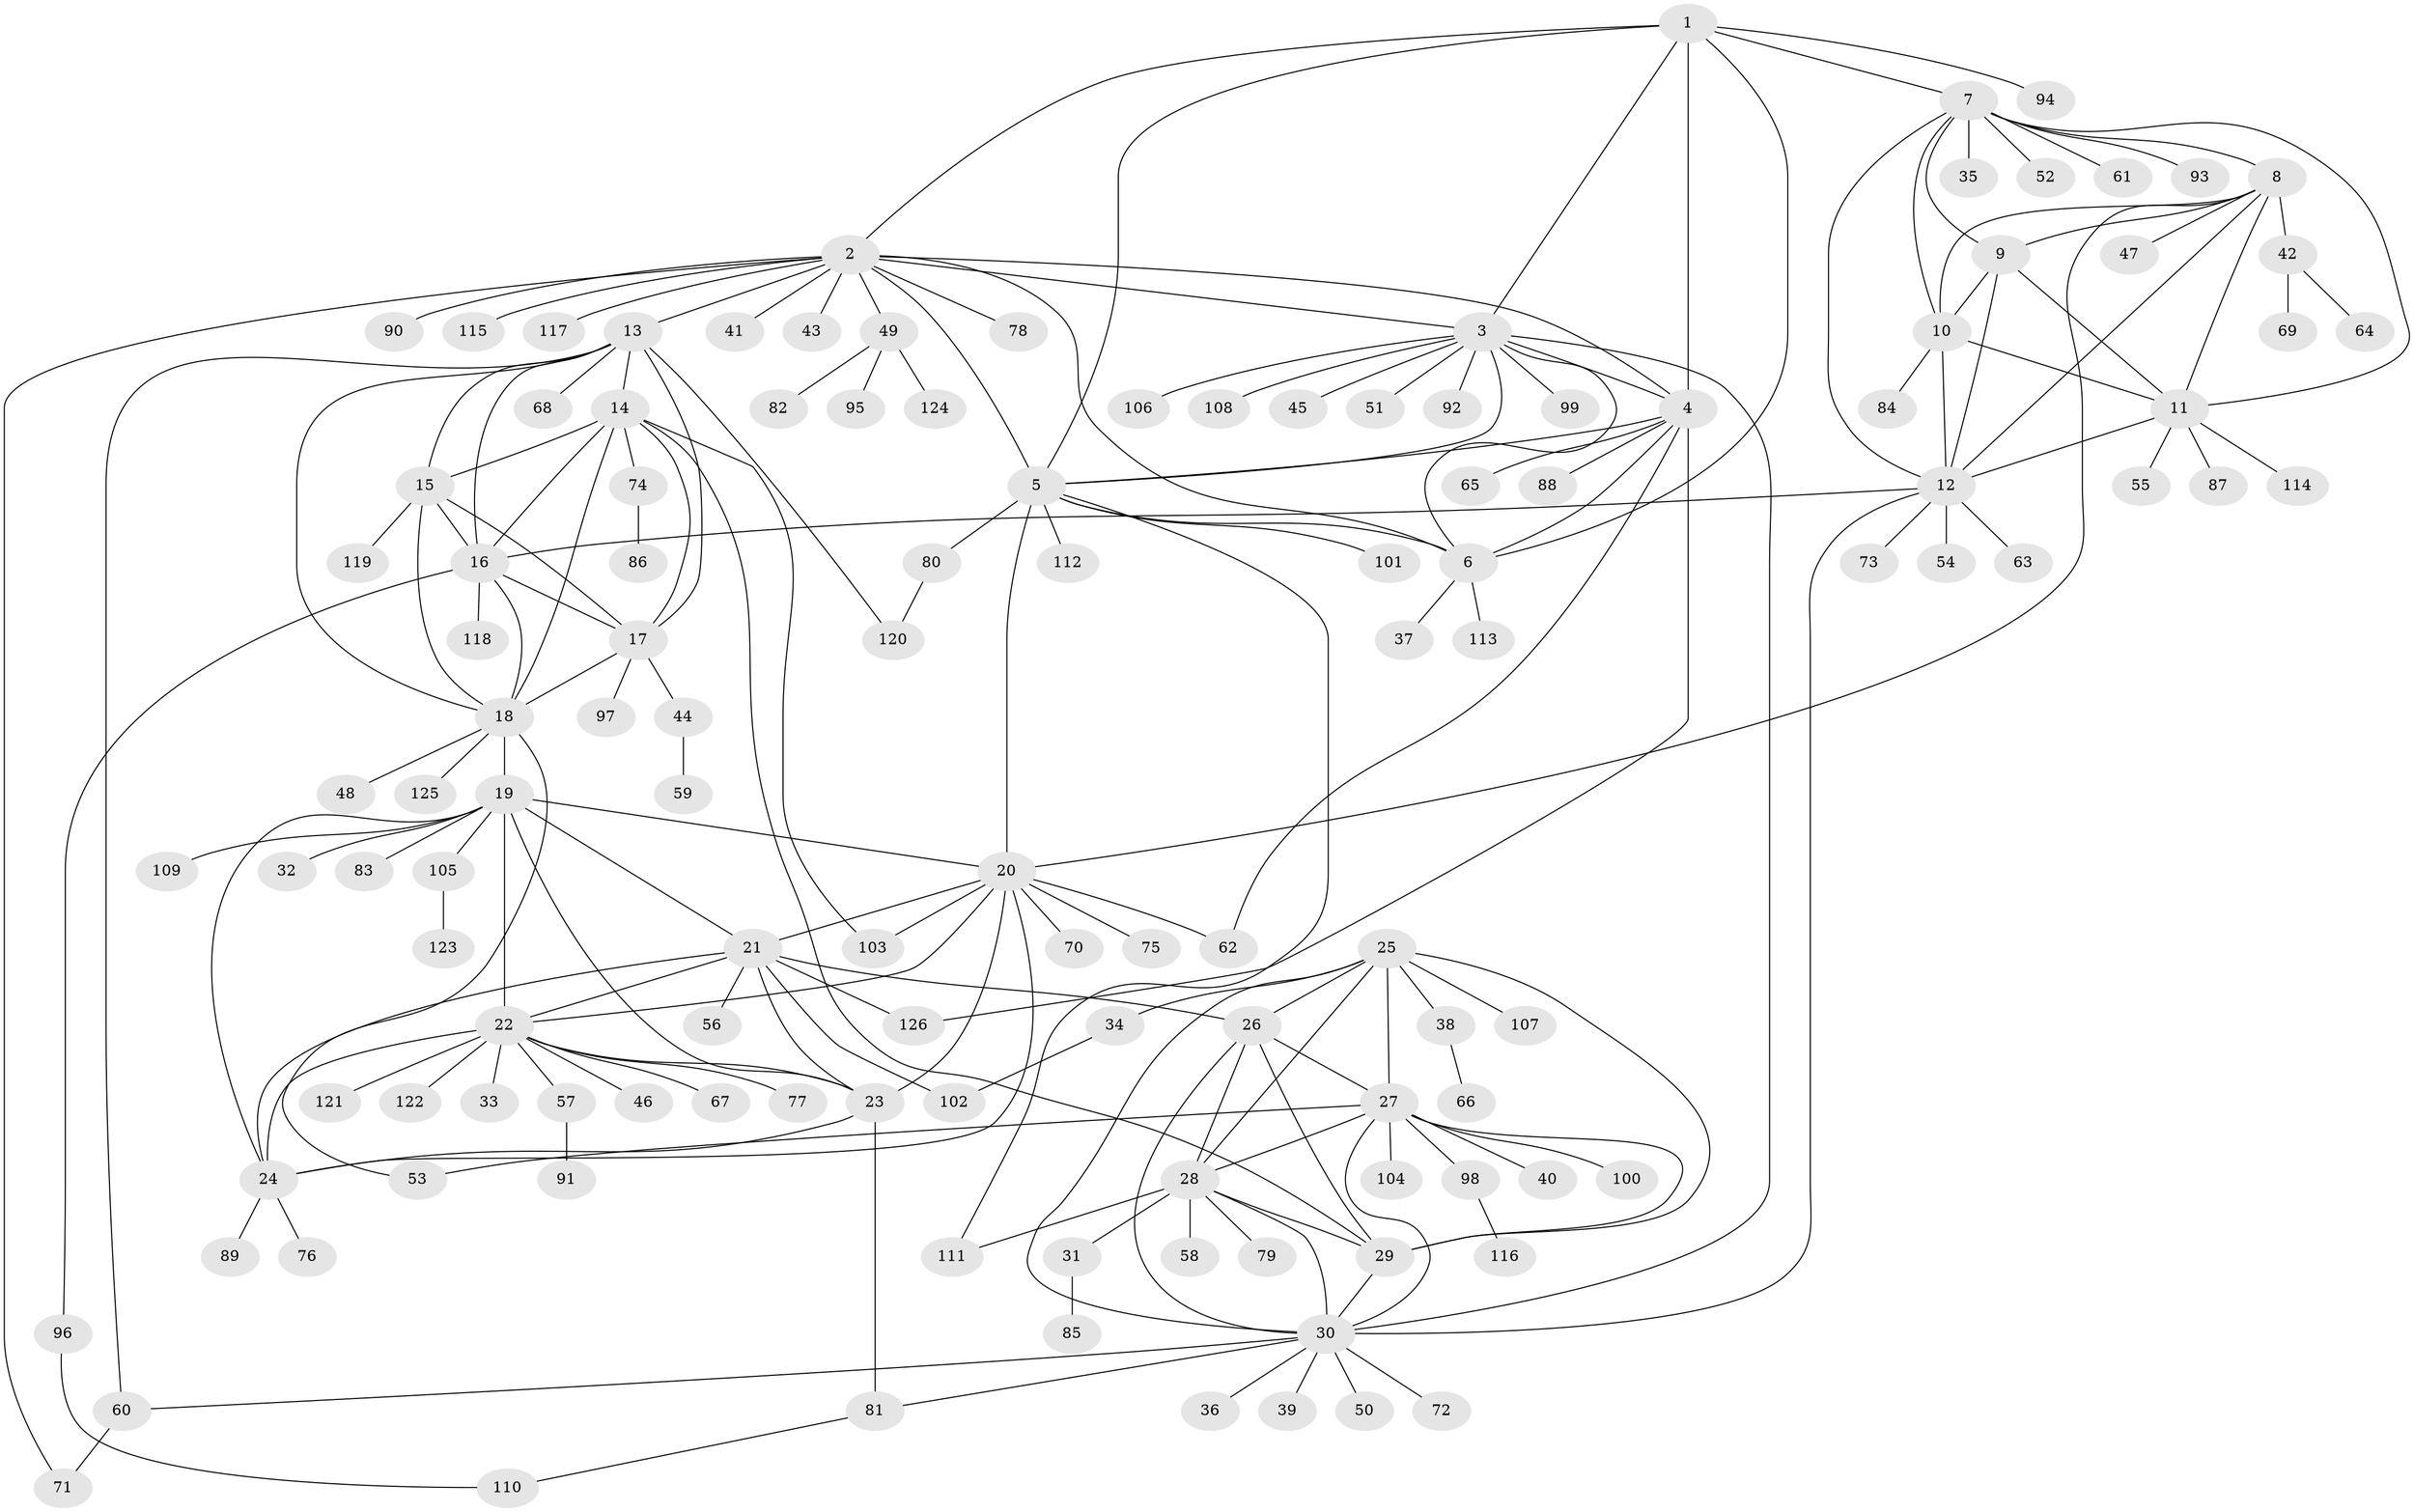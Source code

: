 // Generated by graph-tools (version 1.1) at 2025/50/03/09/25 03:50:35]
// undirected, 126 vertices, 192 edges
graph export_dot {
graph [start="1"]
  node [color=gray90,style=filled];
  1;
  2;
  3;
  4;
  5;
  6;
  7;
  8;
  9;
  10;
  11;
  12;
  13;
  14;
  15;
  16;
  17;
  18;
  19;
  20;
  21;
  22;
  23;
  24;
  25;
  26;
  27;
  28;
  29;
  30;
  31;
  32;
  33;
  34;
  35;
  36;
  37;
  38;
  39;
  40;
  41;
  42;
  43;
  44;
  45;
  46;
  47;
  48;
  49;
  50;
  51;
  52;
  53;
  54;
  55;
  56;
  57;
  58;
  59;
  60;
  61;
  62;
  63;
  64;
  65;
  66;
  67;
  68;
  69;
  70;
  71;
  72;
  73;
  74;
  75;
  76;
  77;
  78;
  79;
  80;
  81;
  82;
  83;
  84;
  85;
  86;
  87;
  88;
  89;
  90;
  91;
  92;
  93;
  94;
  95;
  96;
  97;
  98;
  99;
  100;
  101;
  102;
  103;
  104;
  105;
  106;
  107;
  108;
  109;
  110;
  111;
  112;
  113;
  114;
  115;
  116;
  117;
  118;
  119;
  120;
  121;
  122;
  123;
  124;
  125;
  126;
  1 -- 2;
  1 -- 3;
  1 -- 4;
  1 -- 5;
  1 -- 6;
  1 -- 7;
  1 -- 94;
  2 -- 3;
  2 -- 4;
  2 -- 5;
  2 -- 6;
  2 -- 13;
  2 -- 41;
  2 -- 43;
  2 -- 49;
  2 -- 71;
  2 -- 78;
  2 -- 90;
  2 -- 115;
  2 -- 117;
  3 -- 4;
  3 -- 5;
  3 -- 6;
  3 -- 30;
  3 -- 45;
  3 -- 51;
  3 -- 92;
  3 -- 99;
  3 -- 106;
  3 -- 108;
  4 -- 5;
  4 -- 6;
  4 -- 62;
  4 -- 65;
  4 -- 88;
  4 -- 126;
  5 -- 6;
  5 -- 20;
  5 -- 80;
  5 -- 101;
  5 -- 111;
  5 -- 112;
  6 -- 37;
  6 -- 113;
  7 -- 8;
  7 -- 9;
  7 -- 10;
  7 -- 11;
  7 -- 12;
  7 -- 35;
  7 -- 52;
  7 -- 61;
  7 -- 93;
  8 -- 9;
  8 -- 10;
  8 -- 11;
  8 -- 12;
  8 -- 20;
  8 -- 42;
  8 -- 47;
  9 -- 10;
  9 -- 11;
  9 -- 12;
  10 -- 11;
  10 -- 12;
  10 -- 84;
  11 -- 12;
  11 -- 55;
  11 -- 87;
  11 -- 114;
  12 -- 16;
  12 -- 30;
  12 -- 54;
  12 -- 63;
  12 -- 73;
  13 -- 14;
  13 -- 15;
  13 -- 16;
  13 -- 17;
  13 -- 18;
  13 -- 60;
  13 -- 68;
  13 -- 120;
  14 -- 15;
  14 -- 16;
  14 -- 17;
  14 -- 18;
  14 -- 29;
  14 -- 74;
  14 -- 103;
  15 -- 16;
  15 -- 17;
  15 -- 18;
  15 -- 119;
  16 -- 17;
  16 -- 18;
  16 -- 96;
  16 -- 118;
  17 -- 18;
  17 -- 44;
  17 -- 97;
  18 -- 19;
  18 -- 48;
  18 -- 53;
  18 -- 125;
  19 -- 20;
  19 -- 21;
  19 -- 22;
  19 -- 23;
  19 -- 24;
  19 -- 32;
  19 -- 83;
  19 -- 105;
  19 -- 109;
  20 -- 21;
  20 -- 22;
  20 -- 23;
  20 -- 24;
  20 -- 62;
  20 -- 70;
  20 -- 75;
  20 -- 103;
  21 -- 22;
  21 -- 23;
  21 -- 24;
  21 -- 26;
  21 -- 56;
  21 -- 102;
  21 -- 126;
  22 -- 23;
  22 -- 24;
  22 -- 33;
  22 -- 46;
  22 -- 57;
  22 -- 67;
  22 -- 77;
  22 -- 121;
  22 -- 122;
  23 -- 24;
  23 -- 81;
  24 -- 76;
  24 -- 89;
  25 -- 26;
  25 -- 27;
  25 -- 28;
  25 -- 29;
  25 -- 30;
  25 -- 34;
  25 -- 38;
  25 -- 107;
  26 -- 27;
  26 -- 28;
  26 -- 29;
  26 -- 30;
  27 -- 28;
  27 -- 29;
  27 -- 30;
  27 -- 40;
  27 -- 53;
  27 -- 98;
  27 -- 100;
  27 -- 104;
  28 -- 29;
  28 -- 30;
  28 -- 31;
  28 -- 58;
  28 -- 79;
  28 -- 111;
  29 -- 30;
  30 -- 36;
  30 -- 39;
  30 -- 50;
  30 -- 60;
  30 -- 72;
  30 -- 81;
  31 -- 85;
  34 -- 102;
  38 -- 66;
  42 -- 64;
  42 -- 69;
  44 -- 59;
  49 -- 82;
  49 -- 95;
  49 -- 124;
  57 -- 91;
  60 -- 71;
  74 -- 86;
  80 -- 120;
  81 -- 110;
  96 -- 110;
  98 -- 116;
  105 -- 123;
}
